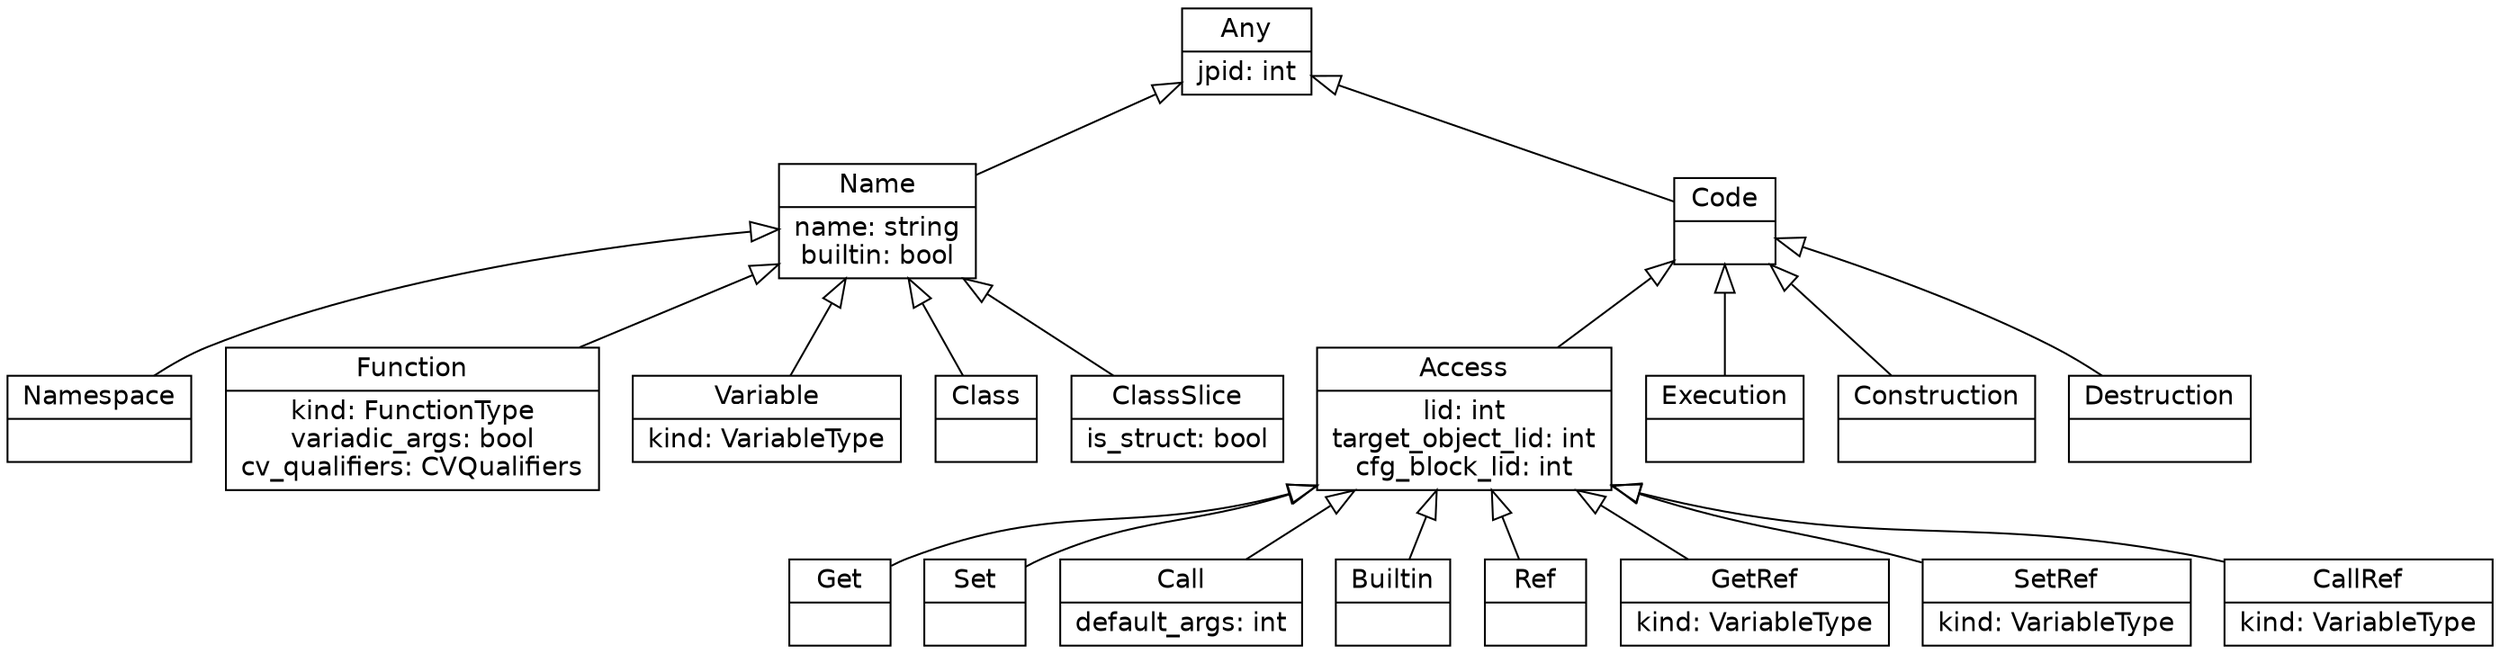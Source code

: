digraph ACModel {
  node [fontname = "Helvetica"];
  edge [fontname = "Helvetica"];
  
  
  Any [shape=record label="{Any|jpid: int\n}"]
 
  
  Name [shape=record label="{Name|name: string\nbuiltin: bool\n}"]
  Any -> Name [dir=back arrowsize=1.5 arrowtail=empty weight=1.0];
  Namespace [shape=record label="{Namespace|}"]
  Name -> Namespace [dir=back arrowsize=1.5 arrowtail=empty weight=1.0];
  Function [shape=record label="{Function|kind: FunctionType\nvariadic_args: bool\ncv_qualifiers: CVQualifiers\n}"]
  Name -> Function [dir=back arrowsize=1.5 arrowtail=empty weight=1.0];
  Variable [shape=record label="{Variable|kind: VariableType\n}"]
  Name -> Variable [dir=back arrowsize=1.5 arrowtail=empty weight=1.0];
  Class [shape=record label="{Class|}"]
  Name -> Class [dir=back arrowsize=1.5 arrowtail=empty weight=1.0];
  ClassSlice [shape=record label="{ClassSlice|is_struct: bool\n}"]
  Name -> ClassSlice [dir=back arrowsize=1.5 arrowtail=empty weight=1.0];
  Code [shape=record label="{Code|}"]
  Any -> Code [dir=back arrowsize=1.5 arrowtail=empty weight=1.0];
  Access [shape=record label="{Access|lid: int\ntarget_object_lid: int\ncfg_block_lid: int\n}"]
  Code -> Access [dir=back arrowsize=1.5 arrowtail=empty weight=1.0];
  Get [shape=record label="{Get|}"]
  Access -> Get [dir=back arrowsize=1.5 arrowtail=empty weight=1.0];
  Set [shape=record label="{Set|}"]
  Access -> Set [dir=back arrowsize=1.5 arrowtail=empty weight=1.0];
  Call [shape=record label="{Call|default_args: int\n}"]
  Access -> Call [dir=back arrowsize=1.5 arrowtail=empty weight=1.0];
  Builtin [shape=record label="{Builtin|}"]
  Access -> Builtin [dir=back arrowsize=1.5 arrowtail=empty weight=1.0];
  Ref [shape=record label="{Ref|}"]
  Access -> Ref [dir=back arrowsize=1.5 arrowtail=empty weight=1.0];
  GetRef [shape=record label="{GetRef|kind: VariableType\n}"]
  Access -> GetRef [dir=back arrowsize=1.5 arrowtail=empty weight=1.0];
  SetRef [shape=record label="{SetRef|kind: VariableType\n}"]
  Access -> SetRef [dir=back arrowsize=1.5 arrowtail=empty weight=1.0];
  CallRef [shape=record label="{CallRef|kind: VariableType\n}"]
  Access -> CallRef [dir=back arrowsize=1.5 arrowtail=empty weight=1.0];
  Execution [shape=record label="{Execution|}"]
  Code -> Execution [dir=back arrowsize=1.5 arrowtail=empty weight=1.0];
  Construction [shape=record label="{Construction|}"]
  Code -> Construction [dir=back arrowsize=1.5 arrowtail=empty weight=1.0];
  Destruction [shape=record label="{Destruction|}"]
  Code -> Destruction [dir=back arrowsize=1.5 arrowtail=empty weight=1.0];
  
  
  
  { rank=same Name Code }
  { rank=min Any }
  
}
